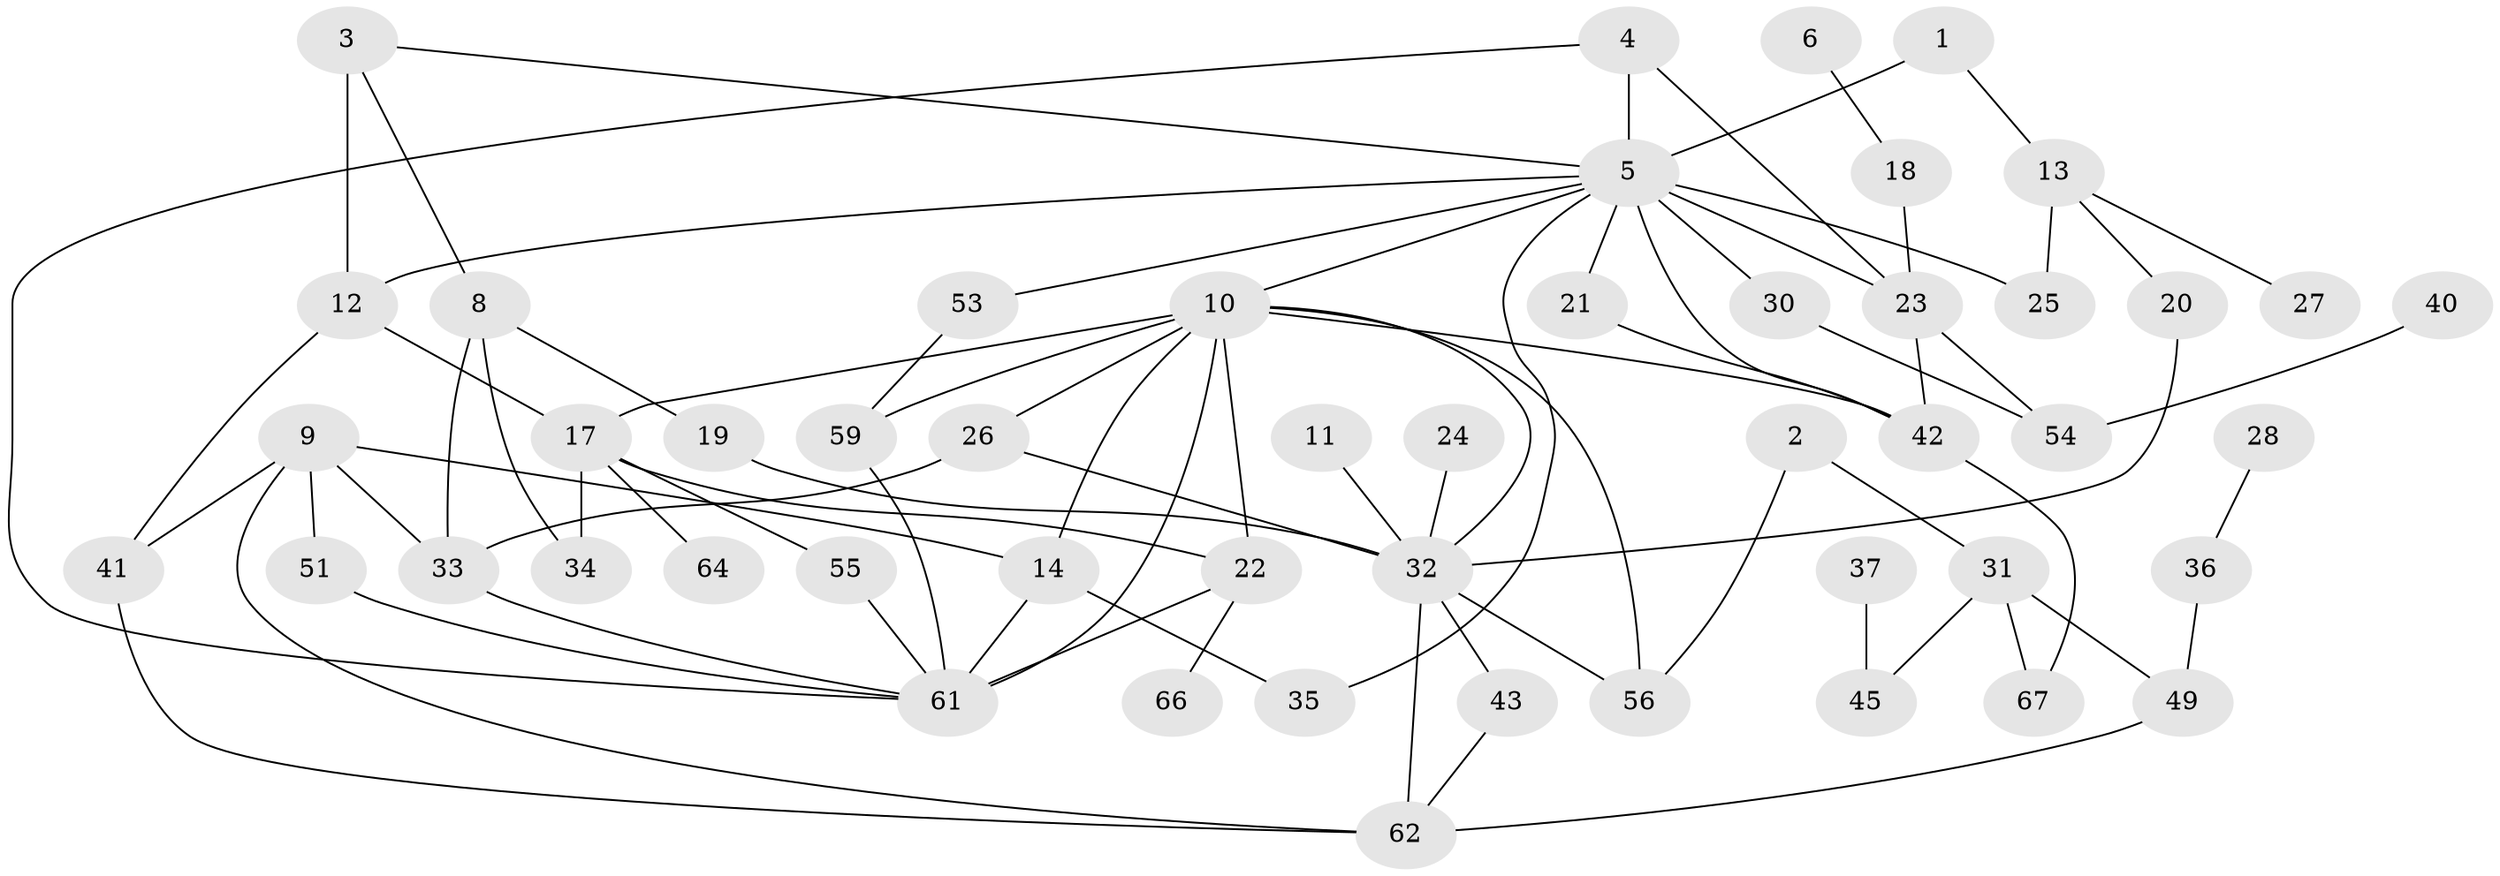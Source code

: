 // original degree distribution, {4: 0.13432835820895522, 1: 0.1791044776119403, 2: 0.26119402985074625, 6: 0.03731343283582089, 0: 0.14925373134328357, 3: 0.19402985074626866, 5: 0.03731343283582089, 7: 0.007462686567164179}
// Generated by graph-tools (version 1.1) at 2025/33/03/09/25 02:33:47]
// undirected, 50 vertices, 80 edges
graph export_dot {
graph [start="1"]
  node [color=gray90,style=filled];
  1;
  2;
  3;
  4;
  5;
  6;
  8;
  9;
  10;
  11;
  12;
  13;
  14;
  17;
  18;
  19;
  20;
  21;
  22;
  23;
  24;
  25;
  26;
  27;
  28;
  30;
  31;
  32;
  33;
  34;
  35;
  36;
  37;
  40;
  41;
  42;
  43;
  45;
  49;
  51;
  53;
  54;
  55;
  56;
  59;
  61;
  62;
  64;
  66;
  67;
  1 -- 5 [weight=2.0];
  1 -- 13 [weight=1.0];
  2 -- 31 [weight=1.0];
  2 -- 56 [weight=1.0];
  3 -- 5 [weight=1.0];
  3 -- 8 [weight=1.0];
  3 -- 12 [weight=1.0];
  4 -- 5 [weight=1.0];
  4 -- 23 [weight=1.0];
  4 -- 61 [weight=1.0];
  5 -- 10 [weight=2.0];
  5 -- 12 [weight=2.0];
  5 -- 21 [weight=1.0];
  5 -- 23 [weight=1.0];
  5 -- 25 [weight=2.0];
  5 -- 30 [weight=2.0];
  5 -- 35 [weight=1.0];
  5 -- 42 [weight=1.0];
  5 -- 53 [weight=1.0];
  6 -- 18 [weight=1.0];
  8 -- 19 [weight=1.0];
  8 -- 33 [weight=2.0];
  8 -- 34 [weight=1.0];
  9 -- 14 [weight=1.0];
  9 -- 33 [weight=1.0];
  9 -- 41 [weight=1.0];
  9 -- 51 [weight=1.0];
  9 -- 62 [weight=1.0];
  10 -- 14 [weight=1.0];
  10 -- 17 [weight=1.0];
  10 -- 22 [weight=2.0];
  10 -- 26 [weight=1.0];
  10 -- 32 [weight=1.0];
  10 -- 42 [weight=1.0];
  10 -- 56 [weight=1.0];
  10 -- 59 [weight=1.0];
  10 -- 61 [weight=1.0];
  11 -- 32 [weight=1.0];
  12 -- 17 [weight=2.0];
  12 -- 41 [weight=2.0];
  13 -- 20 [weight=1.0];
  13 -- 25 [weight=1.0];
  13 -- 27 [weight=1.0];
  14 -- 35 [weight=1.0];
  14 -- 61 [weight=3.0];
  17 -- 22 [weight=2.0];
  17 -- 34 [weight=1.0];
  17 -- 55 [weight=1.0];
  17 -- 64 [weight=1.0];
  18 -- 23 [weight=1.0];
  19 -- 32 [weight=1.0];
  20 -- 32 [weight=1.0];
  21 -- 42 [weight=1.0];
  22 -- 61 [weight=1.0];
  22 -- 66 [weight=1.0];
  23 -- 42 [weight=1.0];
  23 -- 54 [weight=1.0];
  24 -- 32 [weight=1.0];
  26 -- 32 [weight=1.0];
  26 -- 33 [weight=1.0];
  28 -- 36 [weight=1.0];
  30 -- 54 [weight=1.0];
  31 -- 45 [weight=1.0];
  31 -- 49 [weight=1.0];
  31 -- 67 [weight=1.0];
  32 -- 43 [weight=1.0];
  32 -- 56 [weight=1.0];
  32 -- 62 [weight=2.0];
  33 -- 61 [weight=1.0];
  36 -- 49 [weight=2.0];
  37 -- 45 [weight=2.0];
  40 -- 54 [weight=1.0];
  41 -- 62 [weight=1.0];
  42 -- 67 [weight=1.0];
  43 -- 62 [weight=1.0];
  49 -- 62 [weight=1.0];
  51 -- 61 [weight=1.0];
  53 -- 59 [weight=1.0];
  55 -- 61 [weight=2.0];
  59 -- 61 [weight=1.0];
}
